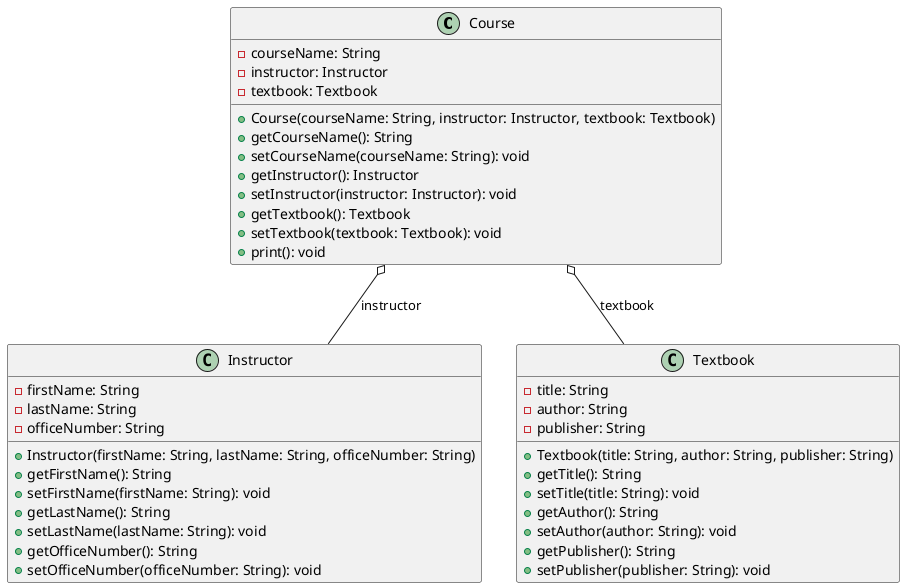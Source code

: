 @startuml

class Course {
    - courseName: String
    - instructor: Instructor
    - textbook: Textbook
    + Course(courseName: String, instructor: Instructor, textbook: Textbook)
    + getCourseName(): String
    + setCourseName(courseName: String): void
    + getInstructor(): Instructor
    + setInstructor(instructor: Instructor): void
    + getTextbook(): Textbook
    + setTextbook(textbook: Textbook): void
    + print(): void
}

class Instructor {
    - firstName: String
    - lastName: String
    - officeNumber: String
    + Instructor(firstName: String, lastName: String, officeNumber: String)
    + getFirstName(): String
    + setFirstName(firstName: String): void
    + getLastName(): String
    + setLastName(lastName: String): void
    + getOfficeNumber(): String
    + setOfficeNumber(officeNumber: String): void
}

class Textbook {
    - title: String
    - author: String
    - publisher: String
    + Textbook(title: String, author: String, publisher: String)
    + getTitle(): String
    + setTitle(title: String): void
    + getAuthor(): String
    + setAuthor(author: String): void
    + getPublisher(): String
    + setPublisher(publisher: String): void
}

Course o-- Instructor: instructor
Course o-- Textbook: textbook

@enduml
